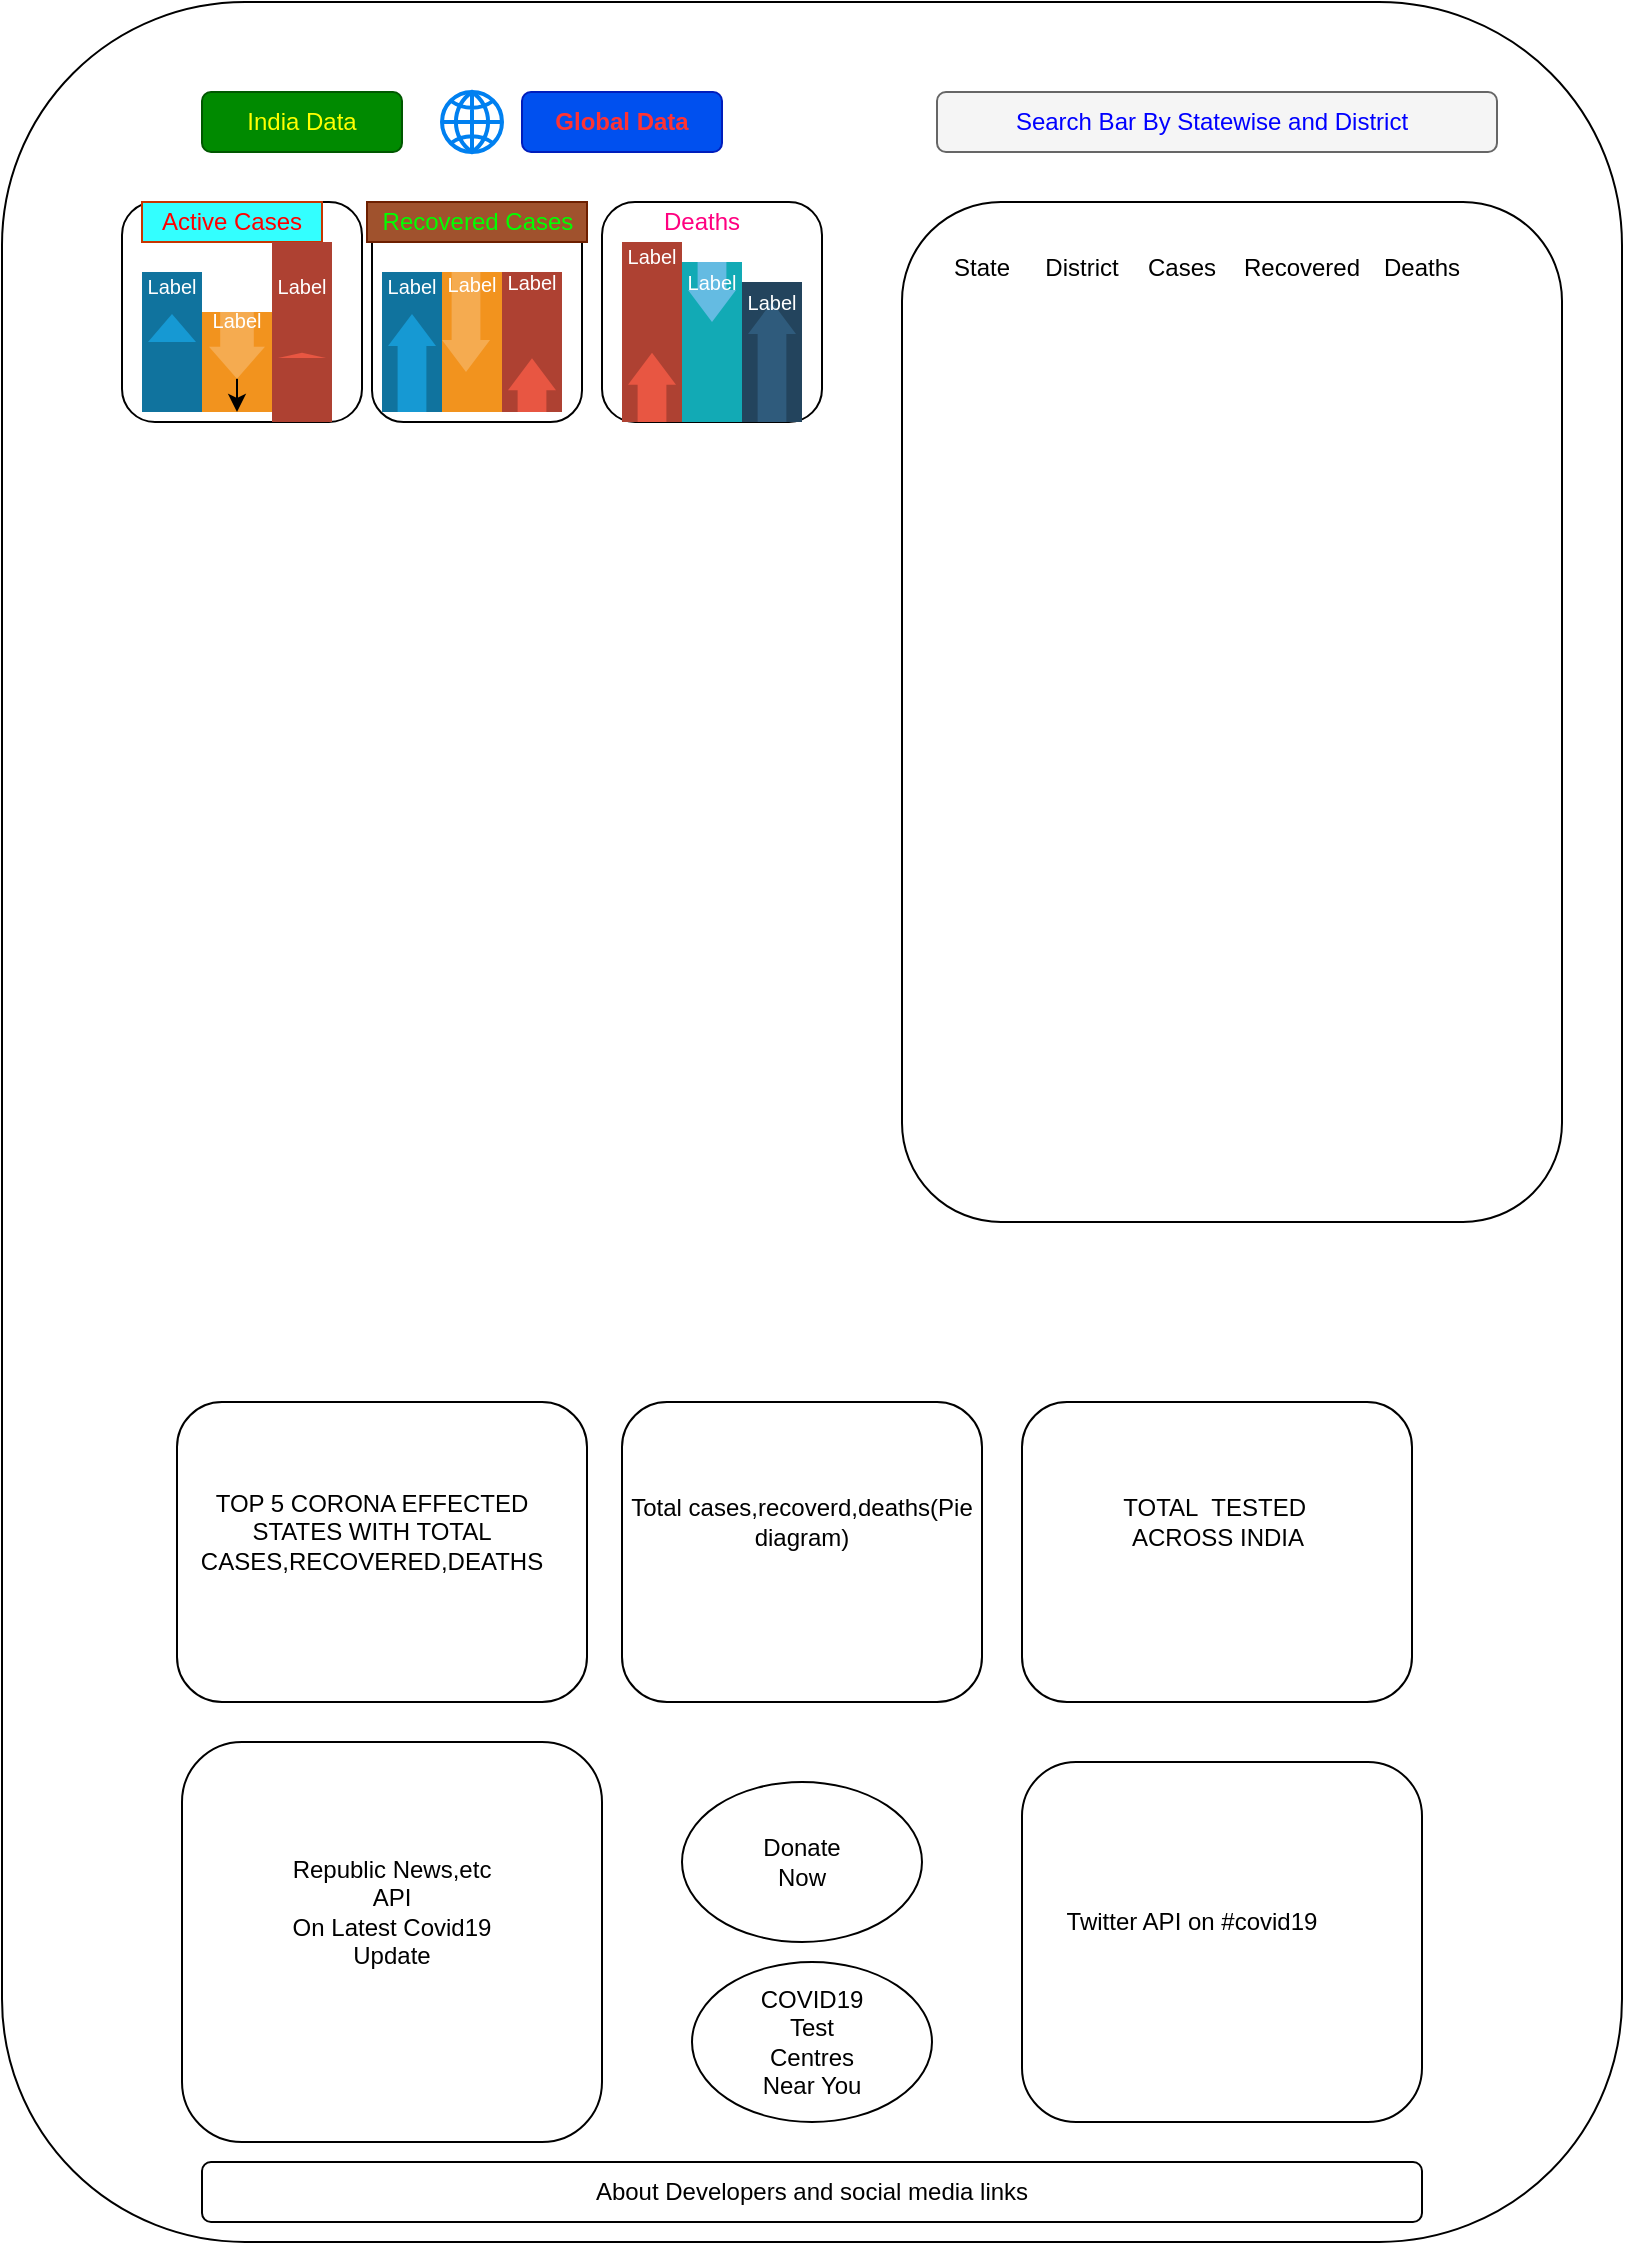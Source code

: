 <mxfile version="13.5.4" type="github">
  <diagram id="_Im-4xMlL6aWV5HzOc-_" name="Page-1">
    <mxGraphModel dx="1692" dy="1585" grid="1" gridSize="10" guides="1" tooltips="1" connect="1" arrows="1" fold="1" page="1" pageScale="1" pageWidth="827" pageHeight="1169" math="0" shadow="0">
      <root>
        <mxCell id="0" />
        <mxCell id="1" parent="0" />
        <mxCell id="bqrMlwqoGC4SUkz15Rwk-1" value="" style="rounded=1;whiteSpace=wrap;html=1;" parent="1" vertex="1">
          <mxGeometry x="-20" y="-1130" width="810" height="1120" as="geometry" />
        </mxCell>
        <mxCell id="HFhVNKd7DeOQUF5McRIL-2" value="" style="rounded=1;whiteSpace=wrap;html=1;fillColor=#008a00;strokeColor=#005700;fontColor=#ffffff;" parent="1" vertex="1">
          <mxGeometry x="80" y="-1085" width="100" height="30" as="geometry" />
        </mxCell>
        <mxCell id="HFhVNKd7DeOQUF5McRIL-3" value="&lt;font color=&quot;#ffff00&quot;&gt;India Data&lt;/font&gt;" style="text;html=1;align=center;verticalAlign=middle;whiteSpace=wrap;rounded=0;" parent="1" vertex="1">
          <mxGeometry x="90" y="-1085" width="80" height="30" as="geometry" />
        </mxCell>
        <mxCell id="HFhVNKd7DeOQUF5McRIL-4" value="" style="rounded=1;whiteSpace=wrap;html=1;fillColor=#0050ef;strokeColor=#001DBC;fontColor=#ffffff;" parent="1" vertex="1">
          <mxGeometry x="240" y="-1085" width="100" height="30" as="geometry" />
        </mxCell>
        <mxCell id="HFhVNKd7DeOQUF5McRIL-7" value="&lt;b&gt;&lt;font color=&quot;#ff3333&quot;&gt;Global Data&lt;/font&gt;&lt;/b&gt;" style="text;html=1;strokeColor=none;fillColor=none;align=center;verticalAlign=middle;whiteSpace=wrap;rounded=0;" parent="1" vertex="1">
          <mxGeometry x="240" y="-1080" width="100" height="20" as="geometry" />
        </mxCell>
        <mxCell id="HFhVNKd7DeOQUF5McRIL-9" value="" style="rounded=1;whiteSpace=wrap;html=1;fillColor=#f5f5f5;strokeColor=#666666;fontColor=#333333;" parent="1" vertex="1">
          <mxGeometry x="447.5" y="-1085" width="280" height="30" as="geometry" />
        </mxCell>
        <mxCell id="HFhVNKd7DeOQUF5McRIL-13" value="&lt;font color=&quot;#0000ff&quot;&gt;Search Bar By Statewise and District&lt;/font&gt;" style="text;html=1;strokeColor=none;fillColor=none;align=center;verticalAlign=middle;whiteSpace=wrap;rounded=0;" parent="1" vertex="1">
          <mxGeometry x="450" y="-1080" width="270" height="20" as="geometry" />
        </mxCell>
        <mxCell id="HFhVNKd7DeOQUF5McRIL-14" value="" style="shape=image;html=1;verticalAlign=top;verticalLabelPosition=bottom;labelBackgroundColor=#ffffff;imageAspect=0;aspect=fixed;image=https://cdn4.iconfinder.com/data/icons/small-n-flat/24/map-128.png" parent="1" vertex="1">
          <mxGeometry x="30" y="-920" width="410" height="410" as="geometry" />
        </mxCell>
        <mxCell id="HFhVNKd7DeOQUF5McRIL-15" value="" style="shape=image;html=1;verticalAlign=top;verticalLabelPosition=bottom;labelBackgroundColor=#ffffff;imageAspect=0;aspect=fixed;image=https://cdn3.iconfinder.com/data/icons/flags-37/300/india-national-world-128.png" parent="1" vertex="1">
          <mxGeometry x="30" y="-1090" width="40" height="40" as="geometry" />
        </mxCell>
        <mxCell id="HFhVNKd7DeOQUF5McRIL-16" value="" style="html=1;verticalLabelPosition=bottom;align=center;labelBackgroundColor=#ffffff;verticalAlign=top;strokeWidth=2;strokeColor=#0080F0;shadow=0;dashed=0;shape=mxgraph.ios7.icons.globe;" parent="1" vertex="1">
          <mxGeometry x="200" y="-1085" width="30" height="30" as="geometry" />
        </mxCell>
        <mxCell id="HFhVNKd7DeOQUF5McRIL-37" value="" style="rounded=1;whiteSpace=wrap;html=1;" parent="1" vertex="1">
          <mxGeometry x="40" y="-1030" width="120" height="110" as="geometry" />
        </mxCell>
        <mxCell id="HFhVNKd7DeOQUF5McRIL-40" value="&lt;font color=&quot;#ff0000&quot;&gt;Active Cases&lt;/font&gt;" style="text;html=1;strokeColor=#C73500;align=center;verticalAlign=middle;whiteSpace=wrap;rounded=0;fontColor=#ffffff;fillColor=#33FFFF;" parent="1" vertex="1">
          <mxGeometry x="50" y="-1030" width="90" height="20" as="geometry" />
        </mxCell>
        <mxCell id="HFhVNKd7DeOQUF5McRIL-42" value="" style="fillColor=#10739E;strokeColor=none;" parent="1" vertex="1">
          <mxGeometry x="50" y="-995" width="30" height="70" as="geometry" />
        </mxCell>
        <mxCell id="HFhVNKd7DeOQUF5McRIL-43" value="" style="shape=mxgraph.arrows2.arrow;dy=0.4;dx=16;notch=0;direction=north;fillColor=#1699D3;strokeColor=none;" parent="HFhVNKd7DeOQUF5McRIL-42" vertex="1">
          <mxGeometry x="3" y="21" width="24" height="14" as="geometry" />
        </mxCell>
        <mxCell id="HFhVNKd7DeOQUF5McRIL-44" value="Label" style="text;html=1;align=center;verticalAlign=middle;whiteSpace=wrap;fontColor=#FFFFFF;fontSize=10;" parent="HFhVNKd7DeOQUF5McRIL-42" vertex="1">
          <mxGeometry width="30" height="14" as="geometry" />
        </mxCell>
        <mxCell id="HFhVNKd7DeOQUF5McRIL-45" value="" style="fillColor=#F2931E;strokeColor=none;" parent="1" vertex="1">
          <mxGeometry x="80" y="-975" width="35" height="50" as="geometry" />
        </mxCell>
        <mxCell id="HFhVNKd7DeOQUF5McRIL-57" style="edgeStyle=orthogonalEdgeStyle;rounded=0;orthogonalLoop=1;jettySize=auto;html=1;exitX=1;exitY=0.5;exitDx=0;exitDy=0;exitPerimeter=0;entryX=0.5;entryY=1;entryDx=0;entryDy=0;" parent="HFhVNKd7DeOQUF5McRIL-45" source="HFhVNKd7DeOQUF5McRIL-46" target="HFhVNKd7DeOQUF5McRIL-45" edge="1">
          <mxGeometry relative="1" as="geometry" />
        </mxCell>
        <mxCell id="HFhVNKd7DeOQUF5McRIL-46" value="" style="shape=mxgraph.arrows2.arrow;dy=0.4;dx=16;notch=0;direction=south;fillColor=#F5AB50;strokeColor=none;" parent="HFhVNKd7DeOQUF5McRIL-45" vertex="1">
          <mxGeometry x="3.5" width="28" height="33.333" as="geometry" />
        </mxCell>
        <mxCell id="HFhVNKd7DeOQUF5McRIL-47" value="Label" style="text;html=1;align=center;verticalAlign=middle;whiteSpace=wrap;fontColor=#FFFFFF;fontSize=10;" parent="HFhVNKd7DeOQUF5McRIL-45" vertex="1">
          <mxGeometry width="35" height="8.333" as="geometry" />
        </mxCell>
        <mxCell id="HFhVNKd7DeOQUF5McRIL-48" value="" style="fillColor=#AE4132;strokeColor=none;" parent="1" vertex="1">
          <mxGeometry x="115" y="-1010" width="30" height="90" as="geometry" />
        </mxCell>
        <mxCell id="HFhVNKd7DeOQUF5McRIL-49" value="" style="shape=mxgraph.arrows2.arrow;dy=1;dx=2.62;notch=0;direction=north;fillColor=#E85642;strokeColor=none;" parent="HFhVNKd7DeOQUF5McRIL-48" vertex="1">
          <mxGeometry x="3" y="55.385" width="24" height="34.615" as="geometry" />
        </mxCell>
        <mxCell id="HFhVNKd7DeOQUF5McRIL-50" value="Label" style="text;html=1;align=center;verticalAlign=middle;whiteSpace=wrap;fontColor=#FFFFFF;fontSize=10;" parent="HFhVNKd7DeOQUF5McRIL-48" vertex="1">
          <mxGeometry y="13.85" width="30" height="16.15" as="geometry" />
        </mxCell>
        <mxCell id="HFhVNKd7DeOQUF5McRIL-38" value="" style="rounded=1;whiteSpace=wrap;html=1;" parent="1" vertex="1">
          <mxGeometry x="165" y="-1030" width="105" height="110" as="geometry" />
        </mxCell>
        <mxCell id="HFhVNKd7DeOQUF5McRIL-64" value="&lt;font color=&quot;#00ff00&quot;&gt;Recovered Cases&lt;/font&gt;" style="text;html=1;strokeColor=#6D1F00;fillColor=#a0522d;align=center;verticalAlign=middle;whiteSpace=wrap;rounded=0;fontColor=#ffffff;" parent="1" vertex="1">
          <mxGeometry x="162.5" y="-1030" width="110" height="20" as="geometry" />
        </mxCell>
        <mxCell id="HFhVNKd7DeOQUF5McRIL-65" value="" style="fillColor=#10739E;strokeColor=none;" parent="1" vertex="1">
          <mxGeometry x="170" y="-995" width="30" height="70" as="geometry" />
        </mxCell>
        <mxCell id="HFhVNKd7DeOQUF5McRIL-66" value="" style="shape=mxgraph.arrows2.arrow;dy=0.4;dx=16;notch=0;direction=north;fillColor=#1699D3;strokeColor=none;" parent="HFhVNKd7DeOQUF5McRIL-65" vertex="1">
          <mxGeometry x="3" y="21" width="24" height="49" as="geometry" />
        </mxCell>
        <mxCell id="HFhVNKd7DeOQUF5McRIL-67" value="Label" style="text;html=1;align=center;verticalAlign=middle;whiteSpace=wrap;fontColor=#FFFFFF;fontSize=10;" parent="HFhVNKd7DeOQUF5McRIL-65" vertex="1">
          <mxGeometry width="30" height="14" as="geometry" />
        </mxCell>
        <mxCell id="HFhVNKd7DeOQUF5McRIL-68" value="" style="fillColor=#F2931E;strokeColor=none;" parent="1" vertex="1">
          <mxGeometry x="200" y="-995" width="30" height="70" as="geometry" />
        </mxCell>
        <mxCell id="HFhVNKd7DeOQUF5McRIL-69" value="" style="shape=mxgraph.arrows2.arrow;dy=0.4;dx=16;notch=0;direction=south;fillColor=#F5AB50;strokeColor=none;" parent="HFhVNKd7DeOQUF5McRIL-68" vertex="1">
          <mxGeometry width="24" height="50" as="geometry" />
        </mxCell>
        <mxCell id="HFhVNKd7DeOQUF5McRIL-70" value="Label" style="text;html=1;align=center;verticalAlign=middle;whiteSpace=wrap;fontColor=#FFFFFF;fontSize=10;" parent="HFhVNKd7DeOQUF5McRIL-68" vertex="1">
          <mxGeometry width="30" height="11.667" as="geometry" />
        </mxCell>
        <mxCell id="HFhVNKd7DeOQUF5McRIL-71" value="" style="fillColor=#AE4132;strokeColor=none;" parent="1" vertex="1">
          <mxGeometry x="230" y="-995" width="30" height="70" as="geometry" />
        </mxCell>
        <mxCell id="HFhVNKd7DeOQUF5McRIL-72" value="" style="shape=mxgraph.arrows2.arrow;dy=0.4;dx=16;notch=0;direction=north;fillColor=#E85642;strokeColor=none;" parent="HFhVNKd7DeOQUF5McRIL-71" vertex="1">
          <mxGeometry x="3" y="43.077" width="24" height="26.923" as="geometry" />
        </mxCell>
        <mxCell id="HFhVNKd7DeOQUF5McRIL-73" value="Label" style="text;html=1;align=center;verticalAlign=middle;whiteSpace=wrap;fontColor=#FFFFFF;fontSize=10;" parent="HFhVNKd7DeOQUF5McRIL-71" vertex="1">
          <mxGeometry width="30" height="10.769" as="geometry" />
        </mxCell>
        <mxCell id="HFhVNKd7DeOQUF5McRIL-83" value="" style="rounded=1;whiteSpace=wrap;html=1;" parent="1" vertex="1">
          <mxGeometry x="280" y="-1030" width="110" height="110" as="geometry" />
        </mxCell>
        <mxCell id="HFhVNKd7DeOQUF5McRIL-84" value="&lt;font color=&quot;#ff0080&quot;&gt;Deaths&lt;/font&gt;" style="text;html=1;strokeColor=none;fillColor=none;align=center;verticalAlign=middle;whiteSpace=wrap;rounded=0;" parent="1" vertex="1">
          <mxGeometry x="310" y="-1030" width="40" height="20" as="geometry" />
        </mxCell>
        <mxCell id="HFhVNKd7DeOQUF5McRIL-136" value="" style="fillColor=#AE4132;strokeColor=none;" parent="1" vertex="1">
          <mxGeometry x="290" y="-1010" width="30" height="90" as="geometry" />
        </mxCell>
        <mxCell id="HFhVNKd7DeOQUF5McRIL-137" value="" style="shape=mxgraph.arrows2.arrow;dy=0.4;dx=16;notch=0;direction=north;fillColor=#E85642;strokeColor=none;" parent="HFhVNKd7DeOQUF5McRIL-136" vertex="1">
          <mxGeometry x="3" y="55.385" width="24" height="34.615" as="geometry" />
        </mxCell>
        <mxCell id="HFhVNKd7DeOQUF5McRIL-138" value="Label" style="text;html=1;align=center;verticalAlign=middle;whiteSpace=wrap;fontColor=#FFFFFF;fontSize=10;" parent="HFhVNKd7DeOQUF5McRIL-136" vertex="1">
          <mxGeometry width="30" height="13.846" as="geometry" />
        </mxCell>
        <mxCell id="HFhVNKd7DeOQUF5McRIL-139" value="" style="fillColor=#12AAB5;strokeColor=none;" parent="1" vertex="1">
          <mxGeometry x="320" y="-1000" width="30" height="80" as="geometry" />
        </mxCell>
        <mxCell id="HFhVNKd7DeOQUF5McRIL-140" value="" style="shape=mxgraph.arrows2.arrow;dy=0.4;dx=16;notch=0;direction=south;fillColor=#64BBE2;strokeColor=none;" parent="HFhVNKd7DeOQUF5McRIL-139" vertex="1">
          <mxGeometry x="3" width="24" height="30" as="geometry" />
        </mxCell>
        <mxCell id="HFhVNKd7DeOQUF5McRIL-141" value="Label" style="text;html=1;align=center;verticalAlign=middle;whiteSpace=wrap;fontColor=#FFFFFF;fontSize=10;" parent="HFhVNKd7DeOQUF5McRIL-139" vertex="1">
          <mxGeometry width="30" height="20" as="geometry" />
        </mxCell>
        <mxCell id="HFhVNKd7DeOQUF5McRIL-142" value="" style="fillColor=#23445D;strokeColor=none;" parent="1" vertex="1">
          <mxGeometry x="350" y="-990" width="30" height="70" as="geometry" />
        </mxCell>
        <mxCell id="HFhVNKd7DeOQUF5McRIL-143" value="" style="shape=mxgraph.arrows2.arrow;dy=0.4;dx=16;notch=0;direction=north;fillColor=#2F5B7C;strokeColor=none;" parent="HFhVNKd7DeOQUF5McRIL-142" vertex="1">
          <mxGeometry x="3" y="10" width="24" height="60" as="geometry" />
        </mxCell>
        <mxCell id="HFhVNKd7DeOQUF5McRIL-144" value="Label" style="text;html=1;align=center;verticalAlign=middle;whiteSpace=wrap;fontColor=#FFFFFF;fontSize=10;" parent="HFhVNKd7DeOQUF5McRIL-142" vertex="1">
          <mxGeometry width="30" height="20" as="geometry" />
        </mxCell>
        <mxCell id="HFhVNKd7DeOQUF5McRIL-147" value="" style="rounded=1;whiteSpace=wrap;html=1;" parent="1" vertex="1">
          <mxGeometry x="430" y="-1030" width="330" height="510" as="geometry" />
        </mxCell>
        <mxCell id="HFhVNKd7DeOQUF5McRIL-148" value="State" style="text;html=1;strokeColor=none;fillColor=none;align=center;verticalAlign=middle;whiteSpace=wrap;rounded=0;" parent="1" vertex="1">
          <mxGeometry x="450" y="-1005" width="40" height="15" as="geometry" />
        </mxCell>
        <mxCell id="HFhVNKd7DeOQUF5McRIL-150" value="District" style="text;html=1;strokeColor=none;fillColor=none;align=center;verticalAlign=middle;whiteSpace=wrap;rounded=0;" parent="1" vertex="1">
          <mxGeometry x="500" y="-1007.5" width="40" height="20" as="geometry" />
        </mxCell>
        <mxCell id="HFhVNKd7DeOQUF5McRIL-151" value="Cases" style="text;html=1;strokeColor=none;fillColor=none;align=center;verticalAlign=middle;whiteSpace=wrap;rounded=0;" parent="1" vertex="1">
          <mxGeometry x="550" y="-1007.5" width="40" height="20" as="geometry" />
        </mxCell>
        <mxCell id="HFhVNKd7DeOQUF5McRIL-152" value="Recovered" style="text;html=1;strokeColor=none;fillColor=none;align=center;verticalAlign=middle;whiteSpace=wrap;rounded=0;" parent="1" vertex="1">
          <mxGeometry x="610" y="-1007.5" width="40" height="20" as="geometry" />
        </mxCell>
        <mxCell id="HFhVNKd7DeOQUF5McRIL-154" value="Deaths" style="text;html=1;strokeColor=none;fillColor=none;align=center;verticalAlign=middle;whiteSpace=wrap;rounded=0;" parent="1" vertex="1">
          <mxGeometry x="670" y="-1007.5" width="40" height="20" as="geometry" />
        </mxCell>
        <mxCell id="HFhVNKd7DeOQUF5McRIL-156" value="" style="rounded=1;whiteSpace=wrap;html=1;" parent="1" vertex="1">
          <mxGeometry x="490" y="-430" width="195" height="150" as="geometry" />
        </mxCell>
        <mxCell id="HFhVNKd7DeOQUF5McRIL-158" value="" style="rounded=1;whiteSpace=wrap;html=1;" parent="1" vertex="1">
          <mxGeometry x="67.5" y="-430" width="205" height="150" as="geometry" />
        </mxCell>
        <mxCell id="HFhVNKd7DeOQUF5McRIL-159" value="" style="rounded=1;whiteSpace=wrap;html=1;" parent="1" vertex="1">
          <mxGeometry x="290" y="-430" width="180" height="150" as="geometry" />
        </mxCell>
        <mxCell id="HFhVNKd7DeOQUF5McRIL-160" value="TOP 5 CORONA EFFECTED STATES WITH TOTAL CASES,RECOVERED,DEATHS" style="text;html=1;strokeColor=none;fillColor=none;align=center;verticalAlign=middle;whiteSpace=wrap;rounded=0;" parent="1" vertex="1">
          <mxGeometry x="90" y="-410" width="150" height="90" as="geometry" />
        </mxCell>
        <mxCell id="HFhVNKd7DeOQUF5McRIL-161" value="Total cases,recoverd,deaths(Pie diagram)" style="text;html=1;strokeColor=none;fillColor=none;align=center;verticalAlign=middle;whiteSpace=wrap;rounded=0;" parent="1" vertex="1">
          <mxGeometry x="290" y="-410" width="180" height="80" as="geometry" />
        </mxCell>
        <mxCell id="HFhVNKd7DeOQUF5McRIL-162" value="TOTAL&amp;nbsp; TESTED&amp;nbsp;&lt;br&gt;ACROSS INDIA" style="text;html=1;strokeColor=none;fillColor=none;align=center;verticalAlign=middle;whiteSpace=wrap;rounded=0;" parent="1" vertex="1">
          <mxGeometry x="517.5" y="-380" width="140" height="20" as="geometry" />
        </mxCell>
        <mxCell id="HFhVNKd7DeOQUF5McRIL-163" style="edgeStyle=orthogonalEdgeStyle;rounded=0;orthogonalLoop=1;jettySize=auto;html=1;exitX=0.5;exitY=1;exitDx=0;exitDy=0;" parent="1" source="HFhVNKd7DeOQUF5McRIL-158" target="HFhVNKd7DeOQUF5McRIL-158" edge="1">
          <mxGeometry relative="1" as="geometry" />
        </mxCell>
        <mxCell id="HFhVNKd7DeOQUF5McRIL-164" value="" style="ellipse;whiteSpace=wrap;html=1;" parent="1" vertex="1">
          <mxGeometry x="320" y="-240" width="120" height="80" as="geometry" />
        </mxCell>
        <mxCell id="HFhVNKd7DeOQUF5McRIL-165" value="Donate Now" style="text;html=1;strokeColor=none;fillColor=none;align=center;verticalAlign=middle;whiteSpace=wrap;rounded=0;" parent="1" vertex="1">
          <mxGeometry x="360" y="-210" width="40" height="20" as="geometry" />
        </mxCell>
        <mxCell id="HFhVNKd7DeOQUF5McRIL-166" value="" style="rounded=1;whiteSpace=wrap;html=1;" parent="1" vertex="1">
          <mxGeometry x="70" y="-260" width="210" height="200" as="geometry" />
        </mxCell>
        <mxCell id="HFhVNKd7DeOQUF5McRIL-167" value="Republic News,etc API&lt;br&gt;On Latest Covid19 Update" style="text;html=1;strokeColor=none;fillColor=none;align=center;verticalAlign=middle;whiteSpace=wrap;rounded=0;" parent="1" vertex="1">
          <mxGeometry x="120" y="-240" width="110" height="130" as="geometry" />
        </mxCell>
        <mxCell id="HFhVNKd7DeOQUF5McRIL-168" value="" style="rounded=1;whiteSpace=wrap;html=1;" parent="1" vertex="1">
          <mxGeometry x="490" y="-250" width="200" height="180" as="geometry" />
        </mxCell>
        <mxCell id="HFhVNKd7DeOQUF5McRIL-169" value="Twitter API on #covid19" style="text;html=1;strokeColor=none;fillColor=none;align=center;verticalAlign=middle;whiteSpace=wrap;rounded=0;" parent="1" vertex="1">
          <mxGeometry x="510" y="-210" width="130" height="80" as="geometry" />
        </mxCell>
        <mxCell id="HFhVNKd7DeOQUF5McRIL-171" value="" style="ellipse;whiteSpace=wrap;html=1;" parent="1" vertex="1">
          <mxGeometry x="325" y="-150" width="120" height="80" as="geometry" />
        </mxCell>
        <mxCell id="HFhVNKd7DeOQUF5McRIL-172" value="COVID19&lt;br&gt;Test Centres&lt;br&gt;Near You" style="text;html=1;strokeColor=none;fillColor=none;align=center;verticalAlign=middle;whiteSpace=wrap;rounded=0;" parent="1" vertex="1">
          <mxGeometry x="365" y="-120" width="40" height="20" as="geometry" />
        </mxCell>
        <mxCell id="HFhVNKd7DeOQUF5McRIL-173" value="About Developers and social media links" style="rounded=1;whiteSpace=wrap;html=1;" parent="1" vertex="1">
          <mxGeometry x="80" y="-50" width="610" height="30" as="geometry" />
        </mxCell>
      </root>
    </mxGraphModel>
  </diagram>
</mxfile>
